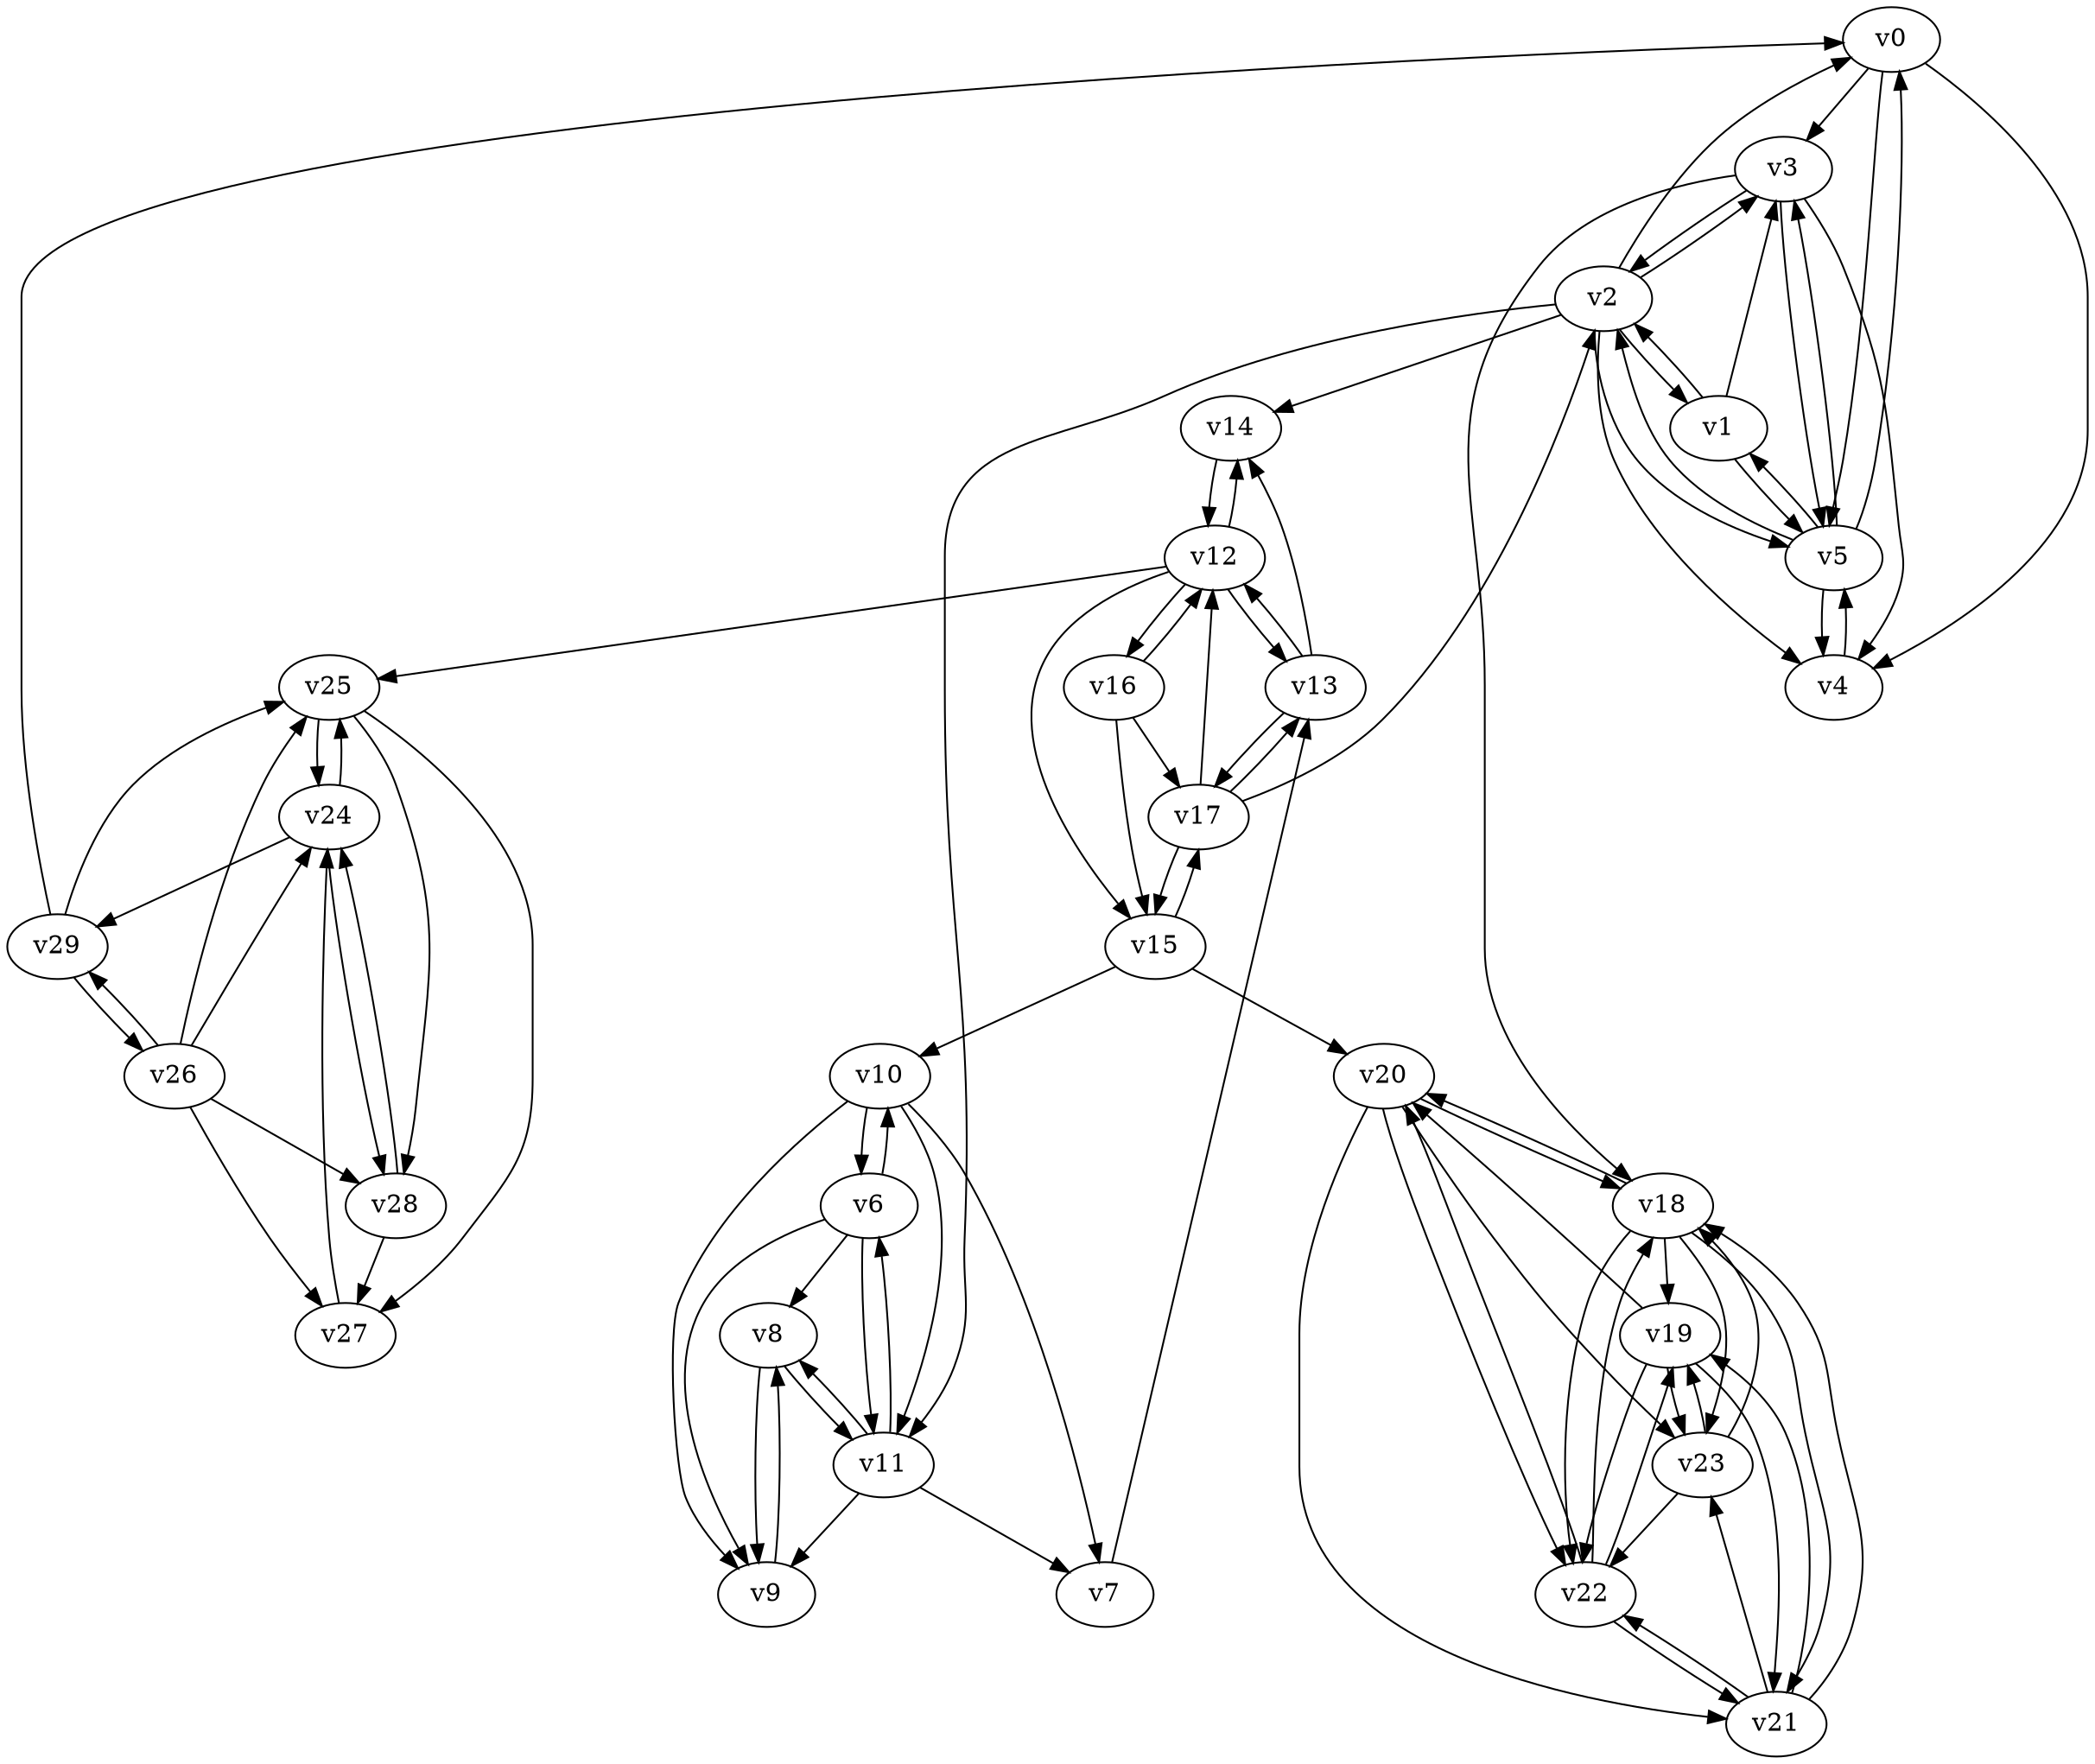 digraph buchi_test034 {
    v0 [name="v0", player=0, priority=1];
    v1 [name="v1", player=1, priority=1];
    v2 [name="v2", player=1, priority=1];
    v3 [name="v3", player=1, priority=0];
    v4 [name="v4", player=0, priority=1];
    v5 [name="v5", player=1, priority=1];
    v6 [name="v6", player=0, priority=0];
    v7 [name="v7", player=1, priority=0];
    v8 [name="v8", player=1, priority=1];
    v9 [name="v9", player=0, priority=0];
    v10 [name="v10", player=1, priority=0];
    v11 [name="v11", player=1, priority=1];
    v12 [name="v12", player=0, priority=0];
    v13 [name="v13", player=0, priority=1];
    v14 [name="v14", player=1, priority=0];
    v15 [name="v15", player=1, priority=1];
    v16 [name="v16", player=1, priority=0];
    v17 [name="v17", player=1, priority=0];
    v18 [name="v18", player=0, priority=0];
    v19 [name="v19", player=0, priority=0];
    v20 [name="v20", player=1, priority=0];
    v21 [name="v21", player=0, priority=0];
    v22 [name="v22", player=1, priority=1];
    v23 [name="v23", player=0, priority=1];
    v24 [name="v24", player=0, priority=1];
    v25 [name="v25", player=0, priority=0];
    v26 [name="v26", player=0, priority=1];
    v27 [name="v27", player=1, priority=0];
    v28 [name="v28", player=0, priority=0];
    v29 [name="v29", player=1, priority=1];
    v5 -> v1;
    v17 -> v12;
    v8 -> v9;
    v10 -> v6;
    v9 -> v8;
    v0 -> v5;
    v12 -> v25;
    v2 -> v11;
    v13 -> v17;
    v6 -> v11;
    v18 -> v19;
    v5 -> v3;
    v20 -> v22;
    v22 -> v19;
    v8 -> v11;
    v11 -> v7;
    v2 -> v4;
    v16 -> v15;
    v24 -> v28;
    v26 -> v25;
    v25 -> v27;
    v18 -> v21;
    v22 -> v21;
    v11 -> v9;
    v13 -> v12;
    v16 -> v17;
    v18 -> v23;
    v12 -> v13;
    v23 -> v22;
    v1 -> v3;
    v13 -> v14;
    v5 -> v0;
    v17 -> v2;
    v21 -> v18;
    v12 -> v15;
    v14 -> v12;
    v1 -> v5;
    v27 -> v24;
    v19 -> v20;
    v16 -> v12;
    v24 -> v25;
    v25 -> v24;
    v3 -> v5;
    v5 -> v2;
    v20 -> v21;
    v22 -> v18;
    v19 -> v22;
    v26 -> v27;
    v29 -> v26;
    v5 -> v4;
    v20 -> v23;
    v21 -> v22;
    v22 -> v20;
    v23 -> v19;
    v28 -> v27;
    v25 -> v28;
    v6 -> v8;
    v15 -> v20;
    v26 -> v29;
    v3 -> v18;
    v1 -> v2;
    v0 -> v4;
    v2 -> v1;
    v6 -> v10;
    v3 -> v2;
    v20 -> v18;
    v12 -> v14;
    v17 -> v13;
    v10 -> v7;
    v11 -> v6;
    v2 -> v3;
    v26 -> v24;
    v3 -> v4;
    v18 -> v20;
    v21 -> v19;
    v12 -> v16;
    v17 -> v15;
    v10 -> v9;
    v11 -> v8;
    v2 -> v5;
    v19 -> v21;
    v28 -> v24;
    v2 -> v14;
    v15 -> v17;
    v7 -> v13;
    v24 -> v29;
    v29 -> v25;
    v4 -> v5;
    v18 -> v22;
    v23 -> v18;
    v10 -> v11;
    v19 -> v23;
    v29 -> v0;
    v15 -> v10;
    v26 -> v28;
    v21 -> v23;
    v0 -> v3;
    v2 -> v0;
    v6 -> v9;
}
